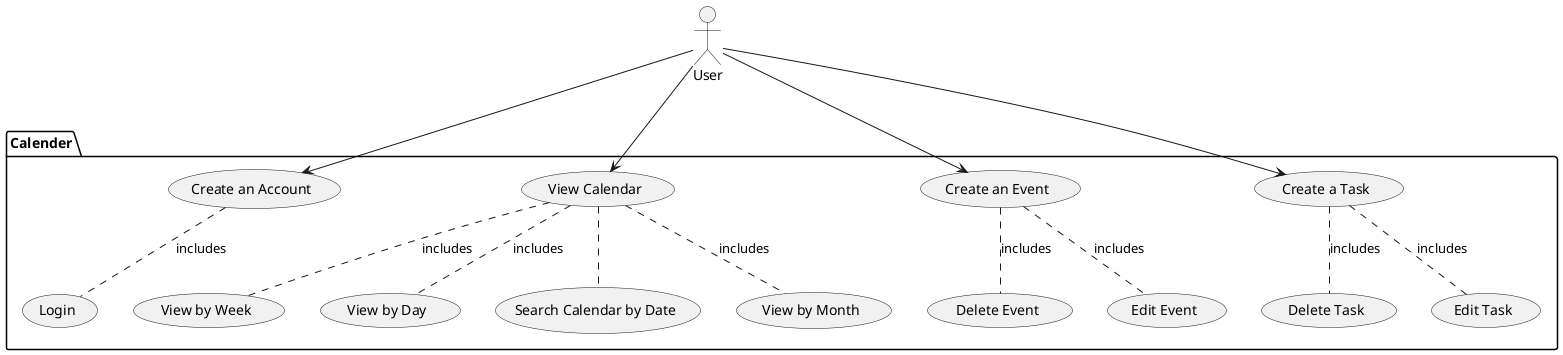 @startuml

:User:

package Calender {
    User --> (Create an Account)
    (Create an Account) .. (Login) : includes
    User --> (View Calendar)
    (View Calendar) .. (View by Month) : includes
    (View Calendar) .. (View by Week) : includes
    (View Calendar) .. (View by Day) : includes
    (View Calendar) .. (Search Calendar by Date)
    User --> (Create an Event)
    (Create an Event) .. (Edit Event) : includes
    (Create an Event) .. (Delete Event) : includes
    User --> (Create a Task)
    (Create a Task) .. (Edit Task) : includes
    (Create a Task) .. (Delete Task) : includes

}

@enduml